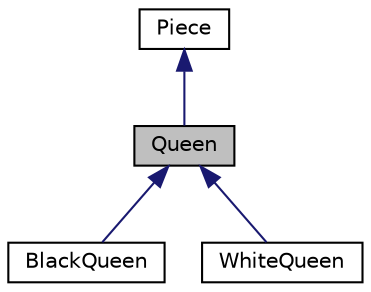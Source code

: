 digraph G
{
  bgcolor="transparent";
  edge [fontname="Helvetica",fontsize="10",labelfontname="Helvetica",labelfontsize="10"];
  node [fontname="Helvetica",fontsize="10",shape=record];
  Node1 [label="Queen",height=0.2,width=0.4,color="black", fillcolor="grey75", style="filled" fontcolor="black"];
  Node2 -> Node1 [dir=back,color="midnightblue",fontsize="10",style="solid",fontname="Helvetica"];
  Node2 [label="Piece",height=0.2,width=0.4,color="black",URL="$d5/df0/classPiece.html",tooltip="Virtual base class for all Piece objects."];
  Node1 -> Node3 [dir=back,color="midnightblue",fontsize="10",style="solid",fontname="Helvetica"];
  Node3 [label="BlackQueen",height=0.2,width=0.4,color="black",URL="$dd/d13/classBlackQueen.html"];
  Node1 -> Node4 [dir=back,color="midnightblue",fontsize="10",style="solid",fontname="Helvetica"];
  Node4 [label="WhiteQueen",height=0.2,width=0.4,color="black",URL="$d1/dff/classWhiteQueen.html"];
}
